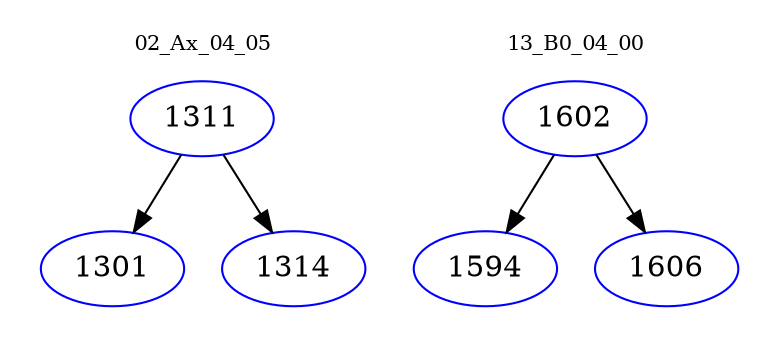 digraph{
subgraph cluster_0 {
color = white
label = "02_Ax_04_05";
fontsize=10;
T0_1311 [label="1311", color="blue"]
T0_1311 -> T0_1301 [color="black"]
T0_1301 [label="1301", color="blue"]
T0_1311 -> T0_1314 [color="black"]
T0_1314 [label="1314", color="blue"]
}
subgraph cluster_1 {
color = white
label = "13_B0_04_00";
fontsize=10;
T1_1602 [label="1602", color="blue"]
T1_1602 -> T1_1594 [color="black"]
T1_1594 [label="1594", color="blue"]
T1_1602 -> T1_1606 [color="black"]
T1_1606 [label="1606", color="blue"]
}
}
